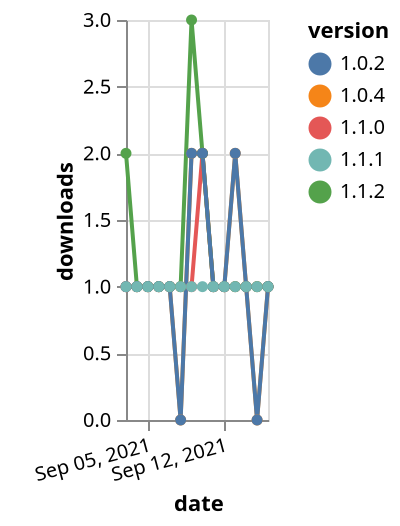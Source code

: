 {"$schema": "https://vega.github.io/schema/vega-lite/v5.json", "description": "A simple bar chart with embedded data.", "data": {"values": [{"date": "2021-09-03", "total": 152, "delta": 1, "version": "1.0.4"}, {"date": "2021-09-04", "total": 153, "delta": 1, "version": "1.0.4"}, {"date": "2021-09-05", "total": 154, "delta": 1, "version": "1.0.4"}, {"date": "2021-09-06", "total": 155, "delta": 1, "version": "1.0.4"}, {"date": "2021-09-07", "total": 156, "delta": 1, "version": "1.0.4"}, {"date": "2021-09-08", "total": 156, "delta": 0, "version": "1.0.4"}, {"date": "2021-09-09", "total": 158, "delta": 2, "version": "1.0.4"}, {"date": "2021-09-10", "total": 160, "delta": 2, "version": "1.0.4"}, {"date": "2021-09-11", "total": 161, "delta": 1, "version": "1.0.4"}, {"date": "2021-09-12", "total": 162, "delta": 1, "version": "1.0.4"}, {"date": "2021-09-13", "total": 164, "delta": 2, "version": "1.0.4"}, {"date": "2021-09-14", "total": 165, "delta": 1, "version": "1.0.4"}, {"date": "2021-09-15", "total": 165, "delta": 0, "version": "1.0.4"}, {"date": "2021-09-16", "total": 166, "delta": 1, "version": "1.0.4"}, {"date": "2021-09-03", "total": 145, "delta": 1, "version": "1.1.0"}, {"date": "2021-09-04", "total": 146, "delta": 1, "version": "1.1.0"}, {"date": "2021-09-05", "total": 147, "delta": 1, "version": "1.1.0"}, {"date": "2021-09-06", "total": 148, "delta": 1, "version": "1.1.0"}, {"date": "2021-09-07", "total": 149, "delta": 1, "version": "1.1.0"}, {"date": "2021-09-08", "total": 150, "delta": 1, "version": "1.1.0"}, {"date": "2021-09-09", "total": 151, "delta": 1, "version": "1.1.0"}, {"date": "2021-09-10", "total": 153, "delta": 2, "version": "1.1.0"}, {"date": "2021-09-11", "total": 154, "delta": 1, "version": "1.1.0"}, {"date": "2021-09-12", "total": 155, "delta": 1, "version": "1.1.0"}, {"date": "2021-09-13", "total": 156, "delta": 1, "version": "1.1.0"}, {"date": "2021-09-14", "total": 157, "delta": 1, "version": "1.1.0"}, {"date": "2021-09-15", "total": 158, "delta": 1, "version": "1.1.0"}, {"date": "2021-09-16", "total": 159, "delta": 1, "version": "1.1.0"}, {"date": "2021-09-03", "total": 130, "delta": 2, "version": "1.1.2"}, {"date": "2021-09-04", "total": 131, "delta": 1, "version": "1.1.2"}, {"date": "2021-09-05", "total": 132, "delta": 1, "version": "1.1.2"}, {"date": "2021-09-06", "total": 133, "delta": 1, "version": "1.1.2"}, {"date": "2021-09-07", "total": 134, "delta": 1, "version": "1.1.2"}, {"date": "2021-09-08", "total": 135, "delta": 1, "version": "1.1.2"}, {"date": "2021-09-09", "total": 138, "delta": 3, "version": "1.1.2"}, {"date": "2021-09-10", "total": 140, "delta": 2, "version": "1.1.2"}, {"date": "2021-09-11", "total": 141, "delta": 1, "version": "1.1.2"}, {"date": "2021-09-12", "total": 142, "delta": 1, "version": "1.1.2"}, {"date": "2021-09-13", "total": 143, "delta": 1, "version": "1.1.2"}, {"date": "2021-09-14", "total": 144, "delta": 1, "version": "1.1.2"}, {"date": "2021-09-15", "total": 145, "delta": 1, "version": "1.1.2"}, {"date": "2021-09-16", "total": 146, "delta": 1, "version": "1.1.2"}, {"date": "2021-09-03", "total": 149, "delta": 1, "version": "1.0.2"}, {"date": "2021-09-04", "total": 150, "delta": 1, "version": "1.0.2"}, {"date": "2021-09-05", "total": 151, "delta": 1, "version": "1.0.2"}, {"date": "2021-09-06", "total": 152, "delta": 1, "version": "1.0.2"}, {"date": "2021-09-07", "total": 153, "delta": 1, "version": "1.0.2"}, {"date": "2021-09-08", "total": 153, "delta": 0, "version": "1.0.2"}, {"date": "2021-09-09", "total": 155, "delta": 2, "version": "1.0.2"}, {"date": "2021-09-10", "total": 157, "delta": 2, "version": "1.0.2"}, {"date": "2021-09-11", "total": 158, "delta": 1, "version": "1.0.2"}, {"date": "2021-09-12", "total": 159, "delta": 1, "version": "1.0.2"}, {"date": "2021-09-13", "total": 161, "delta": 2, "version": "1.0.2"}, {"date": "2021-09-14", "total": 162, "delta": 1, "version": "1.0.2"}, {"date": "2021-09-15", "total": 162, "delta": 0, "version": "1.0.2"}, {"date": "2021-09-16", "total": 163, "delta": 1, "version": "1.0.2"}, {"date": "2021-09-03", "total": 129, "delta": 1, "version": "1.1.1"}, {"date": "2021-09-04", "total": 130, "delta": 1, "version": "1.1.1"}, {"date": "2021-09-05", "total": 131, "delta": 1, "version": "1.1.1"}, {"date": "2021-09-06", "total": 132, "delta": 1, "version": "1.1.1"}, {"date": "2021-09-07", "total": 133, "delta": 1, "version": "1.1.1"}, {"date": "2021-09-08", "total": 134, "delta": 1, "version": "1.1.1"}, {"date": "2021-09-09", "total": 135, "delta": 1, "version": "1.1.1"}, {"date": "2021-09-10", "total": 136, "delta": 1, "version": "1.1.1"}, {"date": "2021-09-11", "total": 137, "delta": 1, "version": "1.1.1"}, {"date": "2021-09-12", "total": 138, "delta": 1, "version": "1.1.1"}, {"date": "2021-09-13", "total": 139, "delta": 1, "version": "1.1.1"}, {"date": "2021-09-14", "total": 140, "delta": 1, "version": "1.1.1"}, {"date": "2021-09-15", "total": 141, "delta": 1, "version": "1.1.1"}, {"date": "2021-09-16", "total": 142, "delta": 1, "version": "1.1.1"}]}, "width": "container", "mark": {"type": "line", "point": {"filled": true}}, "encoding": {"x": {"field": "date", "type": "temporal", "timeUnit": "yearmonthdate", "title": "date", "axis": {"labelAngle": -15}}, "y": {"field": "delta", "type": "quantitative", "title": "downloads"}, "color": {"field": "version", "type": "nominal"}, "tooltip": {"field": "delta"}}}